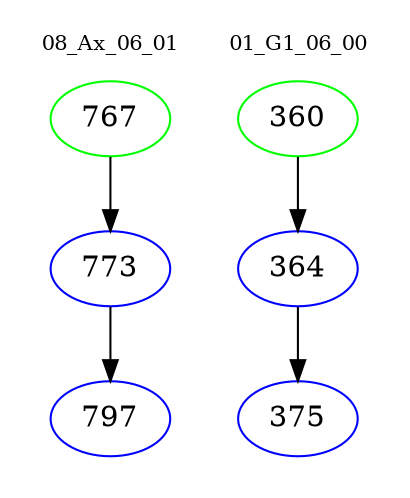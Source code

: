 digraph{
subgraph cluster_0 {
color = white
label = "08_Ax_06_01";
fontsize=10;
T0_767 [label="767", color="green"]
T0_767 -> T0_773 [color="black"]
T0_773 [label="773", color="blue"]
T0_773 -> T0_797 [color="black"]
T0_797 [label="797", color="blue"]
}
subgraph cluster_1 {
color = white
label = "01_G1_06_00";
fontsize=10;
T1_360 [label="360", color="green"]
T1_360 -> T1_364 [color="black"]
T1_364 [label="364", color="blue"]
T1_364 -> T1_375 [color="black"]
T1_375 [label="375", color="blue"]
}
}
